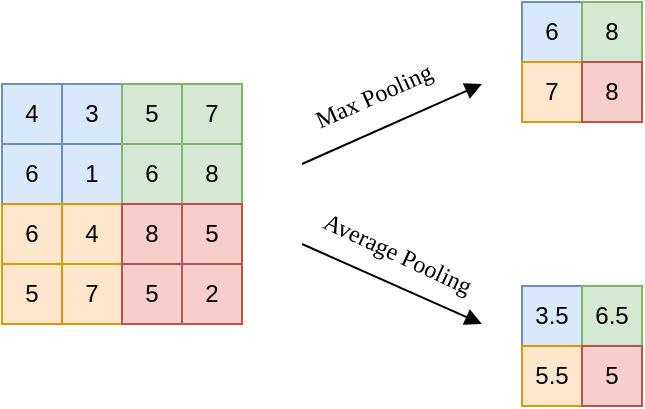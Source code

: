 <mxfile version="26.0.14">
  <diagram name="第 1 页" id="zITJZbxJkVloCcMZnAo7">
    <mxGraphModel dx="552" dy="362" grid="1" gridSize="10" guides="1" tooltips="1" connect="1" arrows="1" fold="1" page="1" pageScale="1" pageWidth="827" pageHeight="1169" math="0" shadow="0">
      <root>
        <mxCell id="0" />
        <mxCell id="1" parent="0" />
        <mxCell id="9hHIVJM4wyVvgbXb9T_D-1" value="4" style="whiteSpace=wrap;html=1;aspect=fixed;fillColor=#dae8fc;strokeColor=#6c8ebf;" vertex="1" parent="1">
          <mxGeometry x="110" y="120" width="30" height="30" as="geometry" />
        </mxCell>
        <mxCell id="9hHIVJM4wyVvgbXb9T_D-2" value="3" style="whiteSpace=wrap;html=1;aspect=fixed;fillColor=#dae8fc;strokeColor=#6c8ebf;" vertex="1" parent="1">
          <mxGeometry x="140" y="120" width="30" height="30" as="geometry" />
        </mxCell>
        <mxCell id="9hHIVJM4wyVvgbXb9T_D-3" value="5" style="whiteSpace=wrap;html=1;aspect=fixed;fillColor=#d5e8d4;strokeColor=#82b366;" vertex="1" parent="1">
          <mxGeometry x="170" y="120" width="30" height="30" as="geometry" />
        </mxCell>
        <mxCell id="9hHIVJM4wyVvgbXb9T_D-4" value="7" style="whiteSpace=wrap;html=1;aspect=fixed;fillColor=#d5e8d4;strokeColor=#82b366;" vertex="1" parent="1">
          <mxGeometry x="200" y="120" width="30" height="30" as="geometry" />
        </mxCell>
        <mxCell id="9hHIVJM4wyVvgbXb9T_D-5" value="6" style="whiteSpace=wrap;html=1;aspect=fixed;fillColor=#dae8fc;strokeColor=#6c8ebf;" vertex="1" parent="1">
          <mxGeometry x="110" y="150" width="30" height="30" as="geometry" />
        </mxCell>
        <mxCell id="9hHIVJM4wyVvgbXb9T_D-6" value="1" style="whiteSpace=wrap;html=1;aspect=fixed;fillColor=#dae8fc;strokeColor=#6c8ebf;" vertex="1" parent="1">
          <mxGeometry x="140" y="150" width="30" height="30" as="geometry" />
        </mxCell>
        <mxCell id="9hHIVJM4wyVvgbXb9T_D-7" value="6" style="whiteSpace=wrap;html=1;aspect=fixed;fillColor=#d5e8d4;strokeColor=#82b366;" vertex="1" parent="1">
          <mxGeometry x="170" y="150" width="30" height="30" as="geometry" />
        </mxCell>
        <mxCell id="9hHIVJM4wyVvgbXb9T_D-8" value="8" style="whiteSpace=wrap;html=1;aspect=fixed;fillColor=#d5e8d4;strokeColor=#82b366;" vertex="1" parent="1">
          <mxGeometry x="200" y="150" width="30" height="30" as="geometry" />
        </mxCell>
        <mxCell id="9hHIVJM4wyVvgbXb9T_D-9" value="6" style="whiteSpace=wrap;html=1;aspect=fixed;fillColor=#ffe6cc;strokeColor=#d79b00;" vertex="1" parent="1">
          <mxGeometry x="110" y="180" width="30" height="30" as="geometry" />
        </mxCell>
        <mxCell id="9hHIVJM4wyVvgbXb9T_D-10" value="4" style="whiteSpace=wrap;html=1;aspect=fixed;fillColor=#ffe6cc;strokeColor=#d79b00;" vertex="1" parent="1">
          <mxGeometry x="140" y="180" width="30" height="30" as="geometry" />
        </mxCell>
        <mxCell id="9hHIVJM4wyVvgbXb9T_D-11" value="8" style="whiteSpace=wrap;html=1;aspect=fixed;fillColor=#f8cecc;strokeColor=#b85450;" vertex="1" parent="1">
          <mxGeometry x="170" y="180" width="30" height="30" as="geometry" />
        </mxCell>
        <mxCell id="9hHIVJM4wyVvgbXb9T_D-12" value="5" style="whiteSpace=wrap;html=1;aspect=fixed;fillColor=#f8cecc;strokeColor=#b85450;" vertex="1" parent="1">
          <mxGeometry x="200" y="180" width="30" height="30" as="geometry" />
        </mxCell>
        <mxCell id="9hHIVJM4wyVvgbXb9T_D-13" value="5" style="whiteSpace=wrap;html=1;aspect=fixed;fillColor=#ffe6cc;strokeColor=#d79b00;" vertex="1" parent="1">
          <mxGeometry x="110" y="210" width="30" height="30" as="geometry" />
        </mxCell>
        <mxCell id="9hHIVJM4wyVvgbXb9T_D-14" value="7" style="whiteSpace=wrap;html=1;aspect=fixed;fillColor=#ffe6cc;strokeColor=#d79b00;" vertex="1" parent="1">
          <mxGeometry x="140" y="210" width="30" height="30" as="geometry" />
        </mxCell>
        <mxCell id="9hHIVJM4wyVvgbXb9T_D-15" value="5" style="whiteSpace=wrap;html=1;aspect=fixed;fillColor=#f8cecc;strokeColor=#b85450;" vertex="1" parent="1">
          <mxGeometry x="170" y="210" width="30" height="30" as="geometry" />
        </mxCell>
        <mxCell id="9hHIVJM4wyVvgbXb9T_D-16" value="2" style="whiteSpace=wrap;html=1;aspect=fixed;fillColor=#f8cecc;strokeColor=#b85450;" vertex="1" parent="1">
          <mxGeometry x="200" y="210" width="30" height="30" as="geometry" />
        </mxCell>
        <mxCell id="9hHIVJM4wyVvgbXb9T_D-17" value="6" style="whiteSpace=wrap;html=1;aspect=fixed;fillColor=#dae8fc;strokeColor=#6c8ebf;" vertex="1" parent="1">
          <mxGeometry x="370" y="79" width="30" height="30" as="geometry" />
        </mxCell>
        <mxCell id="9hHIVJM4wyVvgbXb9T_D-18" value="8" style="whiteSpace=wrap;html=1;aspect=fixed;fillColor=#d5e8d4;strokeColor=#82b366;" vertex="1" parent="1">
          <mxGeometry x="400" y="79" width="30" height="30" as="geometry" />
        </mxCell>
        <mxCell id="9hHIVJM4wyVvgbXb9T_D-19" value="7" style="whiteSpace=wrap;html=1;aspect=fixed;fillColor=#ffe6cc;strokeColor=#d79b00;" vertex="1" parent="1">
          <mxGeometry x="370" y="109" width="30" height="30" as="geometry" />
        </mxCell>
        <mxCell id="9hHIVJM4wyVvgbXb9T_D-20" value="8" style="whiteSpace=wrap;html=1;aspect=fixed;fillColor=#f8cecc;strokeColor=#b85450;" vertex="1" parent="1">
          <mxGeometry x="400" y="109" width="30" height="30" as="geometry" />
        </mxCell>
        <mxCell id="9hHIVJM4wyVvgbXb9T_D-21" value="3.5" style="whiteSpace=wrap;html=1;aspect=fixed;fillColor=#dae8fc;strokeColor=#6c8ebf;" vertex="1" parent="1">
          <mxGeometry x="370" y="221" width="30" height="30" as="geometry" />
        </mxCell>
        <mxCell id="9hHIVJM4wyVvgbXb9T_D-22" value="6.5" style="whiteSpace=wrap;html=1;aspect=fixed;fillColor=#d5e8d4;strokeColor=#82b366;" vertex="1" parent="1">
          <mxGeometry x="400" y="221" width="30" height="30" as="geometry" />
        </mxCell>
        <mxCell id="9hHIVJM4wyVvgbXb9T_D-23" value="5.5" style="whiteSpace=wrap;html=1;aspect=fixed;fillColor=#ffe6cc;strokeColor=#d79b00;" vertex="1" parent="1">
          <mxGeometry x="370" y="251" width="30" height="30" as="geometry" />
        </mxCell>
        <mxCell id="9hHIVJM4wyVvgbXb9T_D-24" value="5" style="whiteSpace=wrap;html=1;aspect=fixed;fillColor=#f8cecc;strokeColor=#b85450;" vertex="1" parent="1">
          <mxGeometry x="400" y="251" width="30" height="30" as="geometry" />
        </mxCell>
        <mxCell id="9hHIVJM4wyVvgbXb9T_D-25" value="" style="endArrow=block;html=1;rounded=0;endFill=1;" edge="1" parent="1">
          <mxGeometry width="50" height="50" relative="1" as="geometry">
            <mxPoint x="260" y="160" as="sourcePoint" />
            <mxPoint x="350" y="120" as="targetPoint" />
          </mxGeometry>
        </mxCell>
        <mxCell id="9hHIVJM4wyVvgbXb9T_D-26" value="" style="endArrow=block;html=1;rounded=0;endFill=1;" edge="1" parent="1">
          <mxGeometry width="50" height="50" relative="1" as="geometry">
            <mxPoint x="260" y="200" as="sourcePoint" />
            <mxPoint x="350" y="240" as="targetPoint" />
          </mxGeometry>
        </mxCell>
        <mxCell id="9hHIVJM4wyVvgbXb9T_D-27" value="Max Pooling" style="text;html=1;align=center;verticalAlign=middle;whiteSpace=wrap;rounded=0;rotation=336;fontFamily=Times New Roman;" vertex="1" parent="1">
          <mxGeometry x="256" y="111" width="80" height="30" as="geometry" />
        </mxCell>
        <mxCell id="9hHIVJM4wyVvgbXb9T_D-28" value="Average Pooling" style="text;html=1;align=center;verticalAlign=middle;whiteSpace=wrap;rounded=0;rotation=25;fontFamily=Times New Roman;" vertex="1" parent="1">
          <mxGeometry x="261" y="190" width="94" height="30" as="geometry" />
        </mxCell>
      </root>
    </mxGraphModel>
  </diagram>
</mxfile>
